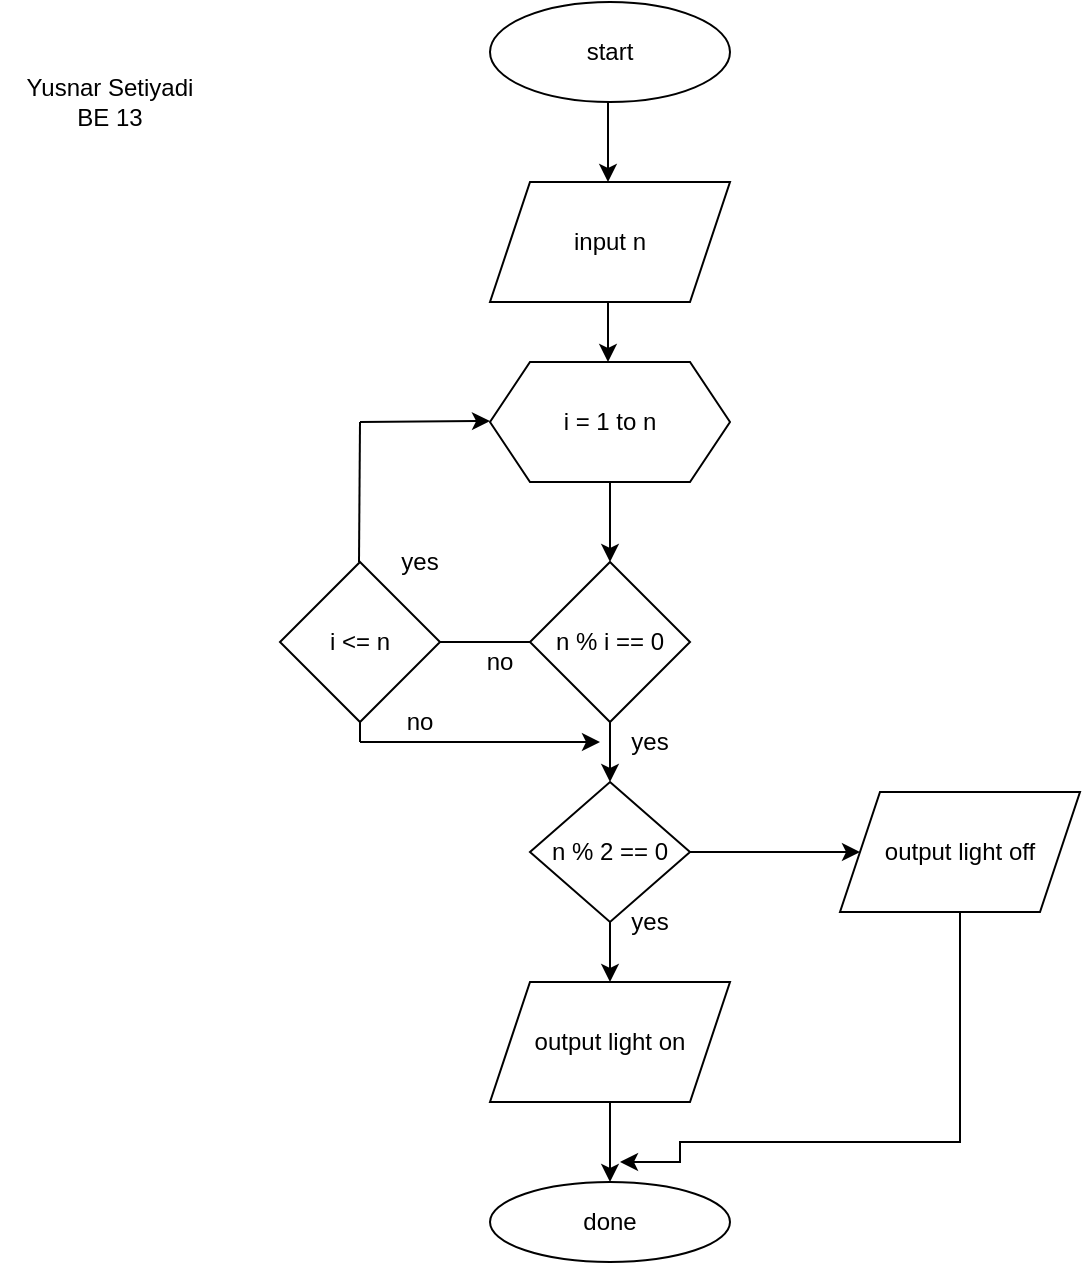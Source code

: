 <mxfile version="13.9.9" type="device"><diagram id="FkWGDiwb_ZnS9TIJtR_P" name="Page-1"><mxGraphModel dx="852" dy="494" grid="1" gridSize="10" guides="1" tooltips="1" connect="1" arrows="1" fold="1" page="1" pageScale="1" pageWidth="850" pageHeight="1100" math="0" shadow="0"><root><mxCell id="0"/><mxCell id="1" parent="0"/><mxCell id="BFHjIClUYl6m7HxK_KY9-1" value="start" style="ellipse;whiteSpace=wrap;html=1;" parent="1" vertex="1"><mxGeometry x="365" y="30" width="120" height="50" as="geometry"/></mxCell><mxCell id="BFHjIClUYl6m7HxK_KY9-2" value="" style="endArrow=classic;html=1;" parent="1" edge="1"><mxGeometry width="50" height="50" relative="1" as="geometry"><mxPoint x="424" y="80" as="sourcePoint"/><mxPoint x="424" y="120" as="targetPoint"/></mxGeometry></mxCell><mxCell id="BFHjIClUYl6m7HxK_KY9-3" value="input n" style="shape=parallelogram;perimeter=parallelogramPerimeter;whiteSpace=wrap;html=1;fixedSize=1;" parent="1" vertex="1"><mxGeometry x="365" y="120" width="120" height="60" as="geometry"/></mxCell><mxCell id="BFHjIClUYl6m7HxK_KY9-4" value="i = 1 to n" style="shape=hexagon;perimeter=hexagonPerimeter2;whiteSpace=wrap;html=1;fixedSize=1;" parent="1" vertex="1"><mxGeometry x="365" y="210" width="120" height="60" as="geometry"/></mxCell><mxCell id="BFHjIClUYl6m7HxK_KY9-5" value="" style="endArrow=classic;html=1;" parent="1" edge="1"><mxGeometry width="50" height="50" relative="1" as="geometry"><mxPoint x="424" y="180" as="sourcePoint"/><mxPoint x="424" y="210" as="targetPoint"/></mxGeometry></mxCell><mxCell id="BFHjIClUYl6m7HxK_KY9-6" value="" style="endArrow=classic;html=1;" parent="1" edge="1"><mxGeometry width="50" height="50" relative="1" as="geometry"><mxPoint x="425" y="270" as="sourcePoint"/><mxPoint x="425" y="310" as="targetPoint"/></mxGeometry></mxCell><mxCell id="BFHjIClUYl6m7HxK_KY9-7" value="n % i == 0" style="rhombus;whiteSpace=wrap;html=1;" parent="1" vertex="1"><mxGeometry x="385" y="310" width="80" height="80" as="geometry"/></mxCell><mxCell id="BFHjIClUYl6m7HxK_KY9-11" value="" style="endArrow=classic;html=1;" parent="1" edge="1"><mxGeometry width="50" height="50" relative="1" as="geometry"><mxPoint x="425" y="390" as="sourcePoint"/><mxPoint x="425" y="420" as="targetPoint"/></mxGeometry></mxCell><mxCell id="BFHjIClUYl6m7HxK_KY9-17" value="yes" style="text;html=1;strokeColor=none;fillColor=none;align=center;verticalAlign=middle;whiteSpace=wrap;rounded=0;" parent="1" vertex="1"><mxGeometry x="425" y="390" width="40" height="20" as="geometry"/></mxCell><mxCell id="BFHjIClUYl6m7HxK_KY9-18" value="" style="endArrow=none;html=1;" parent="1" edge="1"><mxGeometry width="50" height="50" relative="1" as="geometry"><mxPoint x="340" y="350" as="sourcePoint"/><mxPoint x="385" y="350" as="targetPoint"/></mxGeometry></mxCell><mxCell id="BFHjIClUYl6m7HxK_KY9-20" value="" style="endArrow=none;html=1;" parent="1" edge="1"><mxGeometry width="50" height="50" relative="1" as="geometry"><mxPoint x="299.5" y="310" as="sourcePoint"/><mxPoint x="300" y="240" as="targetPoint"/></mxGeometry></mxCell><mxCell id="BFHjIClUYl6m7HxK_KY9-21" value="" style="endArrow=classic;html=1;" parent="1" edge="1"><mxGeometry width="50" height="50" relative="1" as="geometry"><mxPoint x="300" y="240" as="sourcePoint"/><mxPoint x="365" y="239.5" as="targetPoint"/></mxGeometry></mxCell><mxCell id="BFHjIClUYl6m7HxK_KY9-22" value="no" style="text;html=1;strokeColor=none;fillColor=none;align=center;verticalAlign=middle;whiteSpace=wrap;rounded=0;" parent="1" vertex="1"><mxGeometry x="350" y="350" width="40" height="20" as="geometry"/></mxCell><mxCell id="BFHjIClUYl6m7HxK_KY9-24" value="done" style="ellipse;whiteSpace=wrap;html=1;" parent="1" vertex="1"><mxGeometry x="365" y="620" width="120" height="40" as="geometry"/></mxCell><mxCell id="BFHjIClUYl6m7HxK_KY9-25" value="Yusnar Setiyadi&lt;br&gt;BE 13" style="text;html=1;strokeColor=none;fillColor=none;align=center;verticalAlign=middle;whiteSpace=wrap;rounded=0;" parent="1" vertex="1"><mxGeometry x="120" y="70" width="110" height="20" as="geometry"/></mxCell><mxCell id="hVUjjX4hWwNLHAYUNQrD-10" style="edgeStyle=orthogonalEdgeStyle;rounded=0;orthogonalLoop=1;jettySize=auto;html=1;entryX=0.5;entryY=0;entryDx=0;entryDy=0;" edge="1" parent="1" source="hVUjjX4hWwNLHAYUNQrD-1" target="hVUjjX4hWwNLHAYUNQrD-9"><mxGeometry relative="1" as="geometry"/></mxCell><mxCell id="hVUjjX4hWwNLHAYUNQrD-14" style="edgeStyle=orthogonalEdgeStyle;rounded=0;orthogonalLoop=1;jettySize=auto;html=1;" edge="1" parent="1" source="hVUjjX4hWwNLHAYUNQrD-1" target="hVUjjX4hWwNLHAYUNQrD-13"><mxGeometry relative="1" as="geometry"/></mxCell><mxCell id="hVUjjX4hWwNLHAYUNQrD-1" value="n % 2 == 0" style="rhombus;whiteSpace=wrap;html=1;" vertex="1" parent="1"><mxGeometry x="385" y="420" width="80" height="70" as="geometry"/></mxCell><mxCell id="hVUjjX4hWwNLHAYUNQrD-3" value="i &amp;lt;= n" style="rhombus;whiteSpace=wrap;html=1;" vertex="1" parent="1"><mxGeometry x="260" y="310" width="80" height="80" as="geometry"/></mxCell><mxCell id="hVUjjX4hWwNLHAYUNQrD-4" value="yes" style="text;html=1;strokeColor=none;fillColor=none;align=center;verticalAlign=middle;whiteSpace=wrap;rounded=0;" vertex="1" parent="1"><mxGeometry x="310" y="300" width="40" height="20" as="geometry"/></mxCell><mxCell id="hVUjjX4hWwNLHAYUNQrD-5" value="no" style="text;html=1;strokeColor=none;fillColor=none;align=center;verticalAlign=middle;whiteSpace=wrap;rounded=0;" vertex="1" parent="1"><mxGeometry x="310" y="380" width="40" height="20" as="geometry"/></mxCell><mxCell id="hVUjjX4hWwNLHAYUNQrD-7" value="" style="endArrow=none;html=1;" edge="1" parent="1"><mxGeometry width="50" height="50" relative="1" as="geometry"><mxPoint x="300" y="400" as="sourcePoint"/><mxPoint x="300" y="390" as="targetPoint"/></mxGeometry></mxCell><mxCell id="hVUjjX4hWwNLHAYUNQrD-8" value="" style="endArrow=classic;html=1;" edge="1" parent="1"><mxGeometry width="50" height="50" relative="1" as="geometry"><mxPoint x="300" y="400" as="sourcePoint"/><mxPoint x="420" y="400" as="targetPoint"/></mxGeometry></mxCell><mxCell id="hVUjjX4hWwNLHAYUNQrD-12" style="edgeStyle=orthogonalEdgeStyle;rounded=0;orthogonalLoop=1;jettySize=auto;html=1;entryX=0.5;entryY=0;entryDx=0;entryDy=0;" edge="1" parent="1" source="hVUjjX4hWwNLHAYUNQrD-9" target="BFHjIClUYl6m7HxK_KY9-24"><mxGeometry relative="1" as="geometry"/></mxCell><mxCell id="hVUjjX4hWwNLHAYUNQrD-9" value="output light on" style="shape=parallelogram;perimeter=parallelogramPerimeter;whiteSpace=wrap;html=1;fixedSize=1;" vertex="1" parent="1"><mxGeometry x="365" y="520" width="120" height="60" as="geometry"/></mxCell><mxCell id="hVUjjX4hWwNLHAYUNQrD-11" value="yes" style="text;html=1;strokeColor=none;fillColor=none;align=center;verticalAlign=middle;whiteSpace=wrap;rounded=0;" vertex="1" parent="1"><mxGeometry x="425" y="480" width="40" height="20" as="geometry"/></mxCell><mxCell id="hVUjjX4hWwNLHAYUNQrD-15" style="edgeStyle=orthogonalEdgeStyle;rounded=0;orthogonalLoop=1;jettySize=auto;html=1;" edge="1" parent="1" source="hVUjjX4hWwNLHAYUNQrD-13"><mxGeometry relative="1" as="geometry"><mxPoint x="430" y="610" as="targetPoint"/><Array as="points"><mxPoint x="600" y="600"/><mxPoint x="460" y="600"/><mxPoint x="460" y="610"/></Array></mxGeometry></mxCell><mxCell id="hVUjjX4hWwNLHAYUNQrD-13" value="output light off" style="shape=parallelogram;perimeter=parallelogramPerimeter;whiteSpace=wrap;html=1;fixedSize=1;" vertex="1" parent="1"><mxGeometry x="540" y="425" width="120" height="60" as="geometry"/></mxCell></root></mxGraphModel></diagram></mxfile>